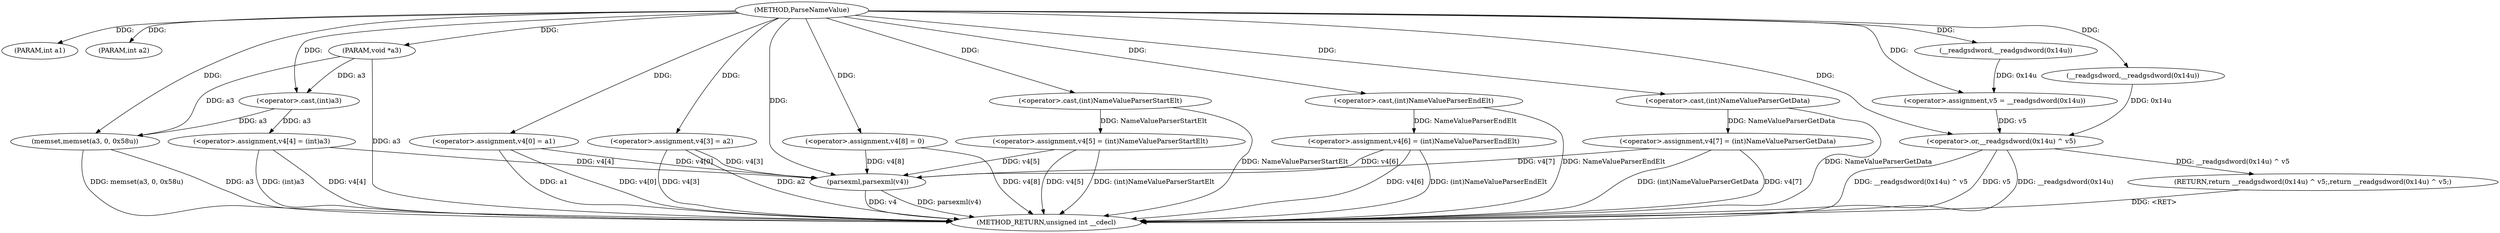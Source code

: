 digraph ParseNameValue {  
"1000103" [label = "(METHOD,ParseNameValue)" ]
"1000168" [label = "(METHOD_RETURN,unsigned int __cdecl)" ]
"1000104" [label = "(PARAM,int a1)" ]
"1000105" [label = "(PARAM,int a2)" ]
"1000106" [label = "(PARAM,void *a3)" ]
"1000110" [label = "(<operator>.assignment,v4[8] = 0)" ]
"1000115" [label = "(<operator>.assignment,v5 = __readgsdword(0x14u))" ]
"1000117" [label = "(__readgsdword,__readgsdword(0x14u))" ]
"1000119" [label = "(<operator>.assignment,v4[4] = (int)a3)" ]
"1000123" [label = "(<operator>.cast,(int)a3)" ]
"1000126" [label = "(memset,memset(a3, 0, 0x58u))" ]
"1000130" [label = "(<operator>.assignment,v4[0] = a1)" ]
"1000135" [label = "(<operator>.assignment,v4[3] = a2)" ]
"1000140" [label = "(<operator>.assignment,v4[5] = (int)NameValueParserStartElt)" ]
"1000144" [label = "(<operator>.cast,(int)NameValueParserStartElt)" ]
"1000147" [label = "(<operator>.assignment,v4[6] = (int)NameValueParserEndElt)" ]
"1000151" [label = "(<operator>.cast,(int)NameValueParserEndElt)" ]
"1000154" [label = "(<operator>.assignment,v4[7] = (int)NameValueParserGetData)" ]
"1000158" [label = "(<operator>.cast,(int)NameValueParserGetData)" ]
"1000161" [label = "(parsexml,parsexml(v4))" ]
"1000163" [label = "(RETURN,return __readgsdword(0x14u) ^ v5;,return __readgsdword(0x14u) ^ v5;)" ]
"1000164" [label = "(<operator>.or,__readgsdword(0x14u) ^ v5)" ]
"1000165" [label = "(__readgsdword,__readgsdword(0x14u))" ]
  "1000163" -> "1000168"  [ label = "DDG: <RET>"] 
  "1000130" -> "1000168"  [ label = "DDG: v4[0]"] 
  "1000164" -> "1000168"  [ label = "DDG: __readgsdword(0x14u) ^ v5"] 
  "1000164" -> "1000168"  [ label = "DDG: v5"] 
  "1000140" -> "1000168"  [ label = "DDG: (int)NameValueParserStartElt"] 
  "1000135" -> "1000168"  [ label = "DDG: v4[3]"] 
  "1000161" -> "1000168"  [ label = "DDG: parsexml(v4)"] 
  "1000126" -> "1000168"  [ label = "DDG: a3"] 
  "1000119" -> "1000168"  [ label = "DDG: v4[4]"] 
  "1000135" -> "1000168"  [ label = "DDG: a2"] 
  "1000130" -> "1000168"  [ label = "DDG: a1"] 
  "1000151" -> "1000168"  [ label = "DDG: NameValueParserEndElt"] 
  "1000147" -> "1000168"  [ label = "DDG: v4[6]"] 
  "1000154" -> "1000168"  [ label = "DDG: v4[7]"] 
  "1000154" -> "1000168"  [ label = "DDG: (int)NameValueParserGetData"] 
  "1000140" -> "1000168"  [ label = "DDG: v4[5]"] 
  "1000126" -> "1000168"  [ label = "DDG: memset(a3, 0, 0x58u)"] 
  "1000158" -> "1000168"  [ label = "DDG: NameValueParserGetData"] 
  "1000110" -> "1000168"  [ label = "DDG: v4[8]"] 
  "1000144" -> "1000168"  [ label = "DDG: NameValueParserStartElt"] 
  "1000119" -> "1000168"  [ label = "DDG: (int)a3"] 
  "1000164" -> "1000168"  [ label = "DDG: __readgsdword(0x14u)"] 
  "1000161" -> "1000168"  [ label = "DDG: v4"] 
  "1000147" -> "1000168"  [ label = "DDG: (int)NameValueParserEndElt"] 
  "1000106" -> "1000168"  [ label = "DDG: a3"] 
  "1000103" -> "1000104"  [ label = "DDG: "] 
  "1000103" -> "1000105"  [ label = "DDG: "] 
  "1000103" -> "1000106"  [ label = "DDG: "] 
  "1000103" -> "1000110"  [ label = "DDG: "] 
  "1000117" -> "1000115"  [ label = "DDG: 0x14u"] 
  "1000103" -> "1000115"  [ label = "DDG: "] 
  "1000103" -> "1000117"  [ label = "DDG: "] 
  "1000123" -> "1000119"  [ label = "DDG: a3"] 
  "1000106" -> "1000123"  [ label = "DDG: a3"] 
  "1000103" -> "1000123"  [ label = "DDG: "] 
  "1000123" -> "1000126"  [ label = "DDG: a3"] 
  "1000106" -> "1000126"  [ label = "DDG: a3"] 
  "1000103" -> "1000126"  [ label = "DDG: "] 
  "1000103" -> "1000130"  [ label = "DDG: "] 
  "1000103" -> "1000135"  [ label = "DDG: "] 
  "1000144" -> "1000140"  [ label = "DDG: NameValueParserStartElt"] 
  "1000103" -> "1000144"  [ label = "DDG: "] 
  "1000151" -> "1000147"  [ label = "DDG: NameValueParserEndElt"] 
  "1000103" -> "1000151"  [ label = "DDG: "] 
  "1000158" -> "1000154"  [ label = "DDG: NameValueParserGetData"] 
  "1000103" -> "1000158"  [ label = "DDG: "] 
  "1000135" -> "1000161"  [ label = "DDG: v4[3]"] 
  "1000119" -> "1000161"  [ label = "DDG: v4[4]"] 
  "1000130" -> "1000161"  [ label = "DDG: v4[0]"] 
  "1000140" -> "1000161"  [ label = "DDG: v4[5]"] 
  "1000110" -> "1000161"  [ label = "DDG: v4[8]"] 
  "1000147" -> "1000161"  [ label = "DDG: v4[6]"] 
  "1000154" -> "1000161"  [ label = "DDG: v4[7]"] 
  "1000103" -> "1000161"  [ label = "DDG: "] 
  "1000164" -> "1000163"  [ label = "DDG: __readgsdword(0x14u) ^ v5"] 
  "1000165" -> "1000164"  [ label = "DDG: 0x14u"] 
  "1000103" -> "1000165"  [ label = "DDG: "] 
  "1000115" -> "1000164"  [ label = "DDG: v5"] 
  "1000103" -> "1000164"  [ label = "DDG: "] 
}
